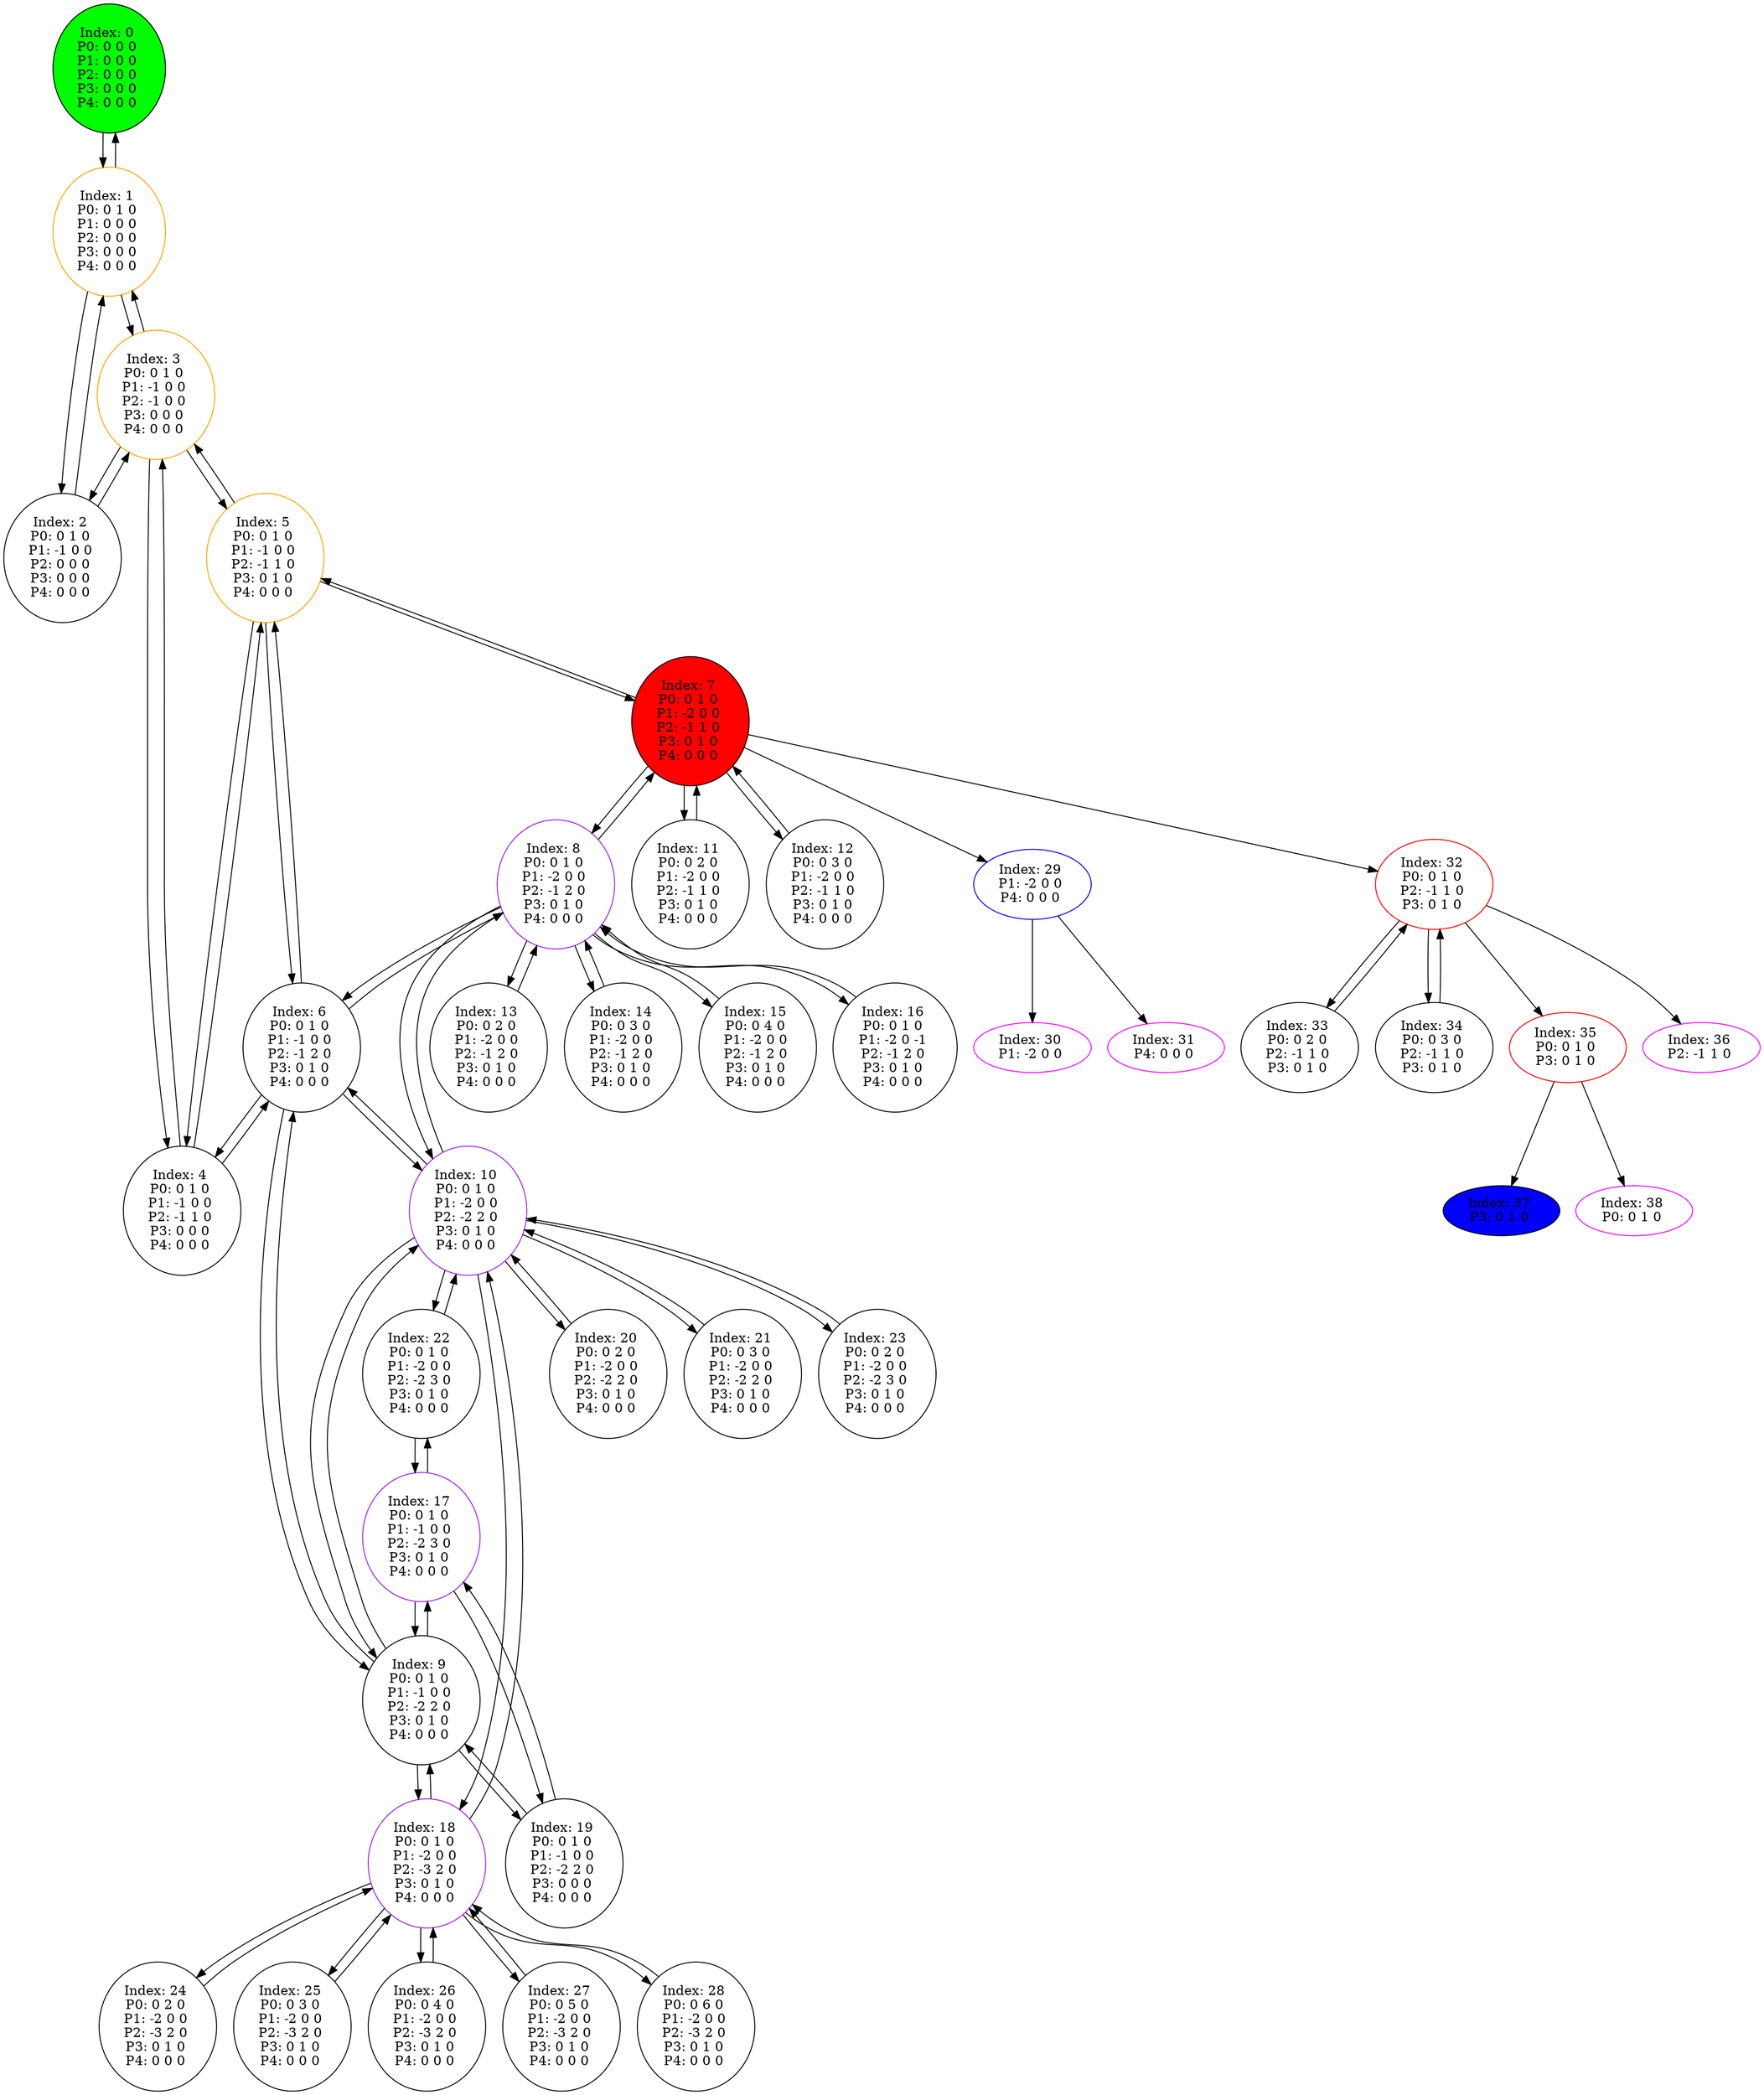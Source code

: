 digraph G {
color = "black"
0[label = "Index: 0 
P0: 0 0 0 
P1: 0 0 0 
P2: 0 0 0 
P3: 0 0 0 
P4: 0 0 0 
", style="filled", fillcolor = "green"]
1[label = "Index: 1 
P0: 0 1 0 
P1: 0 0 0 
P2: 0 0 0 
P3: 0 0 0 
P4: 0 0 0 
", color = "orange"]
2[label = "Index: 2 
P0: 0 1 0 
P1: -1 0 0 
P2: 0 0 0 
P3: 0 0 0 
P4: 0 0 0 
"]
3[label = "Index: 3 
P0: 0 1 0 
P1: -1 0 0 
P2: -1 0 0 
P3: 0 0 0 
P4: 0 0 0 
", color = "orange"]
4[label = "Index: 4 
P0: 0 1 0 
P1: -1 0 0 
P2: -1 1 0 
P3: 0 0 0 
P4: 0 0 0 
"]
5[label = "Index: 5 
P0: 0 1 0 
P1: -1 0 0 
P2: -1 1 0 
P3: 0 1 0 
P4: 0 0 0 
", color = "orange"]
6[label = "Index: 6 
P0: 0 1 0 
P1: -1 0 0 
P2: -1 2 0 
P3: 0 1 0 
P4: 0 0 0 
"]
7[label = "Index: 7 
P0: 0 1 0 
P1: -2 0 0 
P2: -1 1 0 
P3: 0 1 0 
P4: 0 0 0 
", style="filled", fillcolor = "red"]
8[label = "Index: 8 
P0: 0 1 0 
P1: -2 0 0 
P2: -1 2 0 
P3: 0 1 0 
P4: 0 0 0 
", color = "purple"]
9[label = "Index: 9 
P0: 0 1 0 
P1: -1 0 0 
P2: -2 2 0 
P3: 0 1 0 
P4: 0 0 0 
"]
10[label = "Index: 10 
P0: 0 1 0 
P1: -2 0 0 
P2: -2 2 0 
P3: 0 1 0 
P4: 0 0 0 
", color = "purple"]
11[label = "Index: 11 
P0: 0 2 0 
P1: -2 0 0 
P2: -1 1 0 
P3: 0 1 0 
P4: 0 0 0 
"]
12[label = "Index: 12 
P0: 0 3 0 
P1: -2 0 0 
P2: -1 1 0 
P3: 0 1 0 
P4: 0 0 0 
"]
13[label = "Index: 13 
P0: 0 2 0 
P1: -2 0 0 
P2: -1 2 0 
P3: 0 1 0 
P4: 0 0 0 
"]
14[label = "Index: 14 
P0: 0 3 0 
P1: -2 0 0 
P2: -1 2 0 
P3: 0 1 0 
P4: 0 0 0 
"]
15[label = "Index: 15 
P0: 0 4 0 
P1: -2 0 0 
P2: -1 2 0 
P3: 0 1 0 
P4: 0 0 0 
"]
16[label = "Index: 16 
P0: 0 1 0 
P1: -2 0 -1 
P2: -1 2 0 
P3: 0 1 0 
P4: 0 0 0 
"]
17[label = "Index: 17 
P0: 0 1 0 
P1: -1 0 0 
P2: -2 3 0 
P3: 0 1 0 
P4: 0 0 0 
", color = "purple"]
18[label = "Index: 18 
P0: 0 1 0 
P1: -2 0 0 
P2: -3 2 0 
P3: 0 1 0 
P4: 0 0 0 
", color = "purple"]
19[label = "Index: 19 
P0: 0 1 0 
P1: -1 0 0 
P2: -2 2 0 
P3: 0 0 0 
P4: 0 0 0 
"]
20[label = "Index: 20 
P0: 0 2 0 
P1: -2 0 0 
P2: -2 2 0 
P3: 0 1 0 
P4: 0 0 0 
"]
21[label = "Index: 21 
P0: 0 3 0 
P1: -2 0 0 
P2: -2 2 0 
P3: 0 1 0 
P4: 0 0 0 
"]
22[label = "Index: 22 
P0: 0 1 0 
P1: -2 0 0 
P2: -2 3 0 
P3: 0 1 0 
P4: 0 0 0 
"]
23[label = "Index: 23 
P0: 0 2 0 
P1: -2 0 0 
P2: -2 3 0 
P3: 0 1 0 
P4: 0 0 0 
"]
24[label = "Index: 24 
P0: 0 2 0 
P1: -2 0 0 
P2: -3 2 0 
P3: 0 1 0 
P4: 0 0 0 
"]
25[label = "Index: 25 
P0: 0 3 0 
P1: -2 0 0 
P2: -3 2 0 
P3: 0 1 0 
P4: 0 0 0 
"]
26[label = "Index: 26 
P0: 0 4 0 
P1: -2 0 0 
P2: -3 2 0 
P3: 0 1 0 
P4: 0 0 0 
"]
27[label = "Index: 27 
P0: 0 5 0 
P1: -2 0 0 
P2: -3 2 0 
P3: 0 1 0 
P4: 0 0 0 
"]
28[label = "Index: 28 
P0: 0 6 0 
P1: -2 0 0 
P2: -3 2 0 
P3: 0 1 0 
P4: 0 0 0 
"]
29[label = "Index: 29 
P1: -2 0 0 
P4: 0 0 0 
", color = "blue"]
30[label = "Index: 30 
P1: -2 0 0 
", color = "fuchsia"]
31[label = "Index: 31 
P4: 0 0 0 
", color = "fuchsia"]
32[label = "Index: 32 
P0: 0 1 0 
P2: -1 1 0 
P3: 0 1 0 
", color = "red"]
33[label = "Index: 33 
P0: 0 2 0 
P2: -1 1 0 
P3: 0 1 0 
"]
34[label = "Index: 34 
P0: 0 3 0 
P2: -1 1 0 
P3: 0 1 0 
"]
35[label = "Index: 35 
P0: 0 1 0 
P3: 0 1 0 
", color = "red"]
36[label = "Index: 36 
P2: -1 1 0 
", color = "fuchsia"]
37[label = "Index: 37 
P3: 0 1 0 
", style="filled", fillcolor = "blue"]
38[label = "Index: 38 
P0: 0 1 0 
", color = "fuchsia"]
0 -> 1

1 -> 0
1 -> 2
1 -> 3

2 -> 1
2 -> 3

3 -> 1
3 -> 2
3 -> 4
3 -> 5

4 -> 3
4 -> 5
4 -> 6

5 -> 3
5 -> 4
5 -> 7
5 -> 6

6 -> 4
6 -> 5
6 -> 8
6 -> 9
6 -> 10

7 -> 5
7 -> 11
7 -> 12
7 -> 8
7 -> 29
7 -> 32

8 -> 6
8 -> 7
8 -> 13
8 -> 14
8 -> 15
8 -> 16
8 -> 10

9 -> 6
9 -> 10
9 -> 17
9 -> 18
9 -> 19

10 -> 6
10 -> 9
10 -> 20
10 -> 21
10 -> 18
10 -> 8
10 -> 22
10 -> 23

11 -> 7

12 -> 7

13 -> 8

14 -> 8

15 -> 8

16 -> 8

17 -> 9
17 -> 22
17 -> 19

18 -> 9
18 -> 10
18 -> 24
18 -> 25
18 -> 26
18 -> 27
18 -> 28

19 -> 9
19 -> 17

20 -> 10

21 -> 10

22 -> 10
22 -> 17

23 -> 10

24 -> 18

25 -> 18

26 -> 18

27 -> 18

28 -> 18

29 -> 31
29 -> 30

32 -> 33
32 -> 34
32 -> 35
32 -> 36

33 -> 32

34 -> 32

35 -> 37
35 -> 38

}
